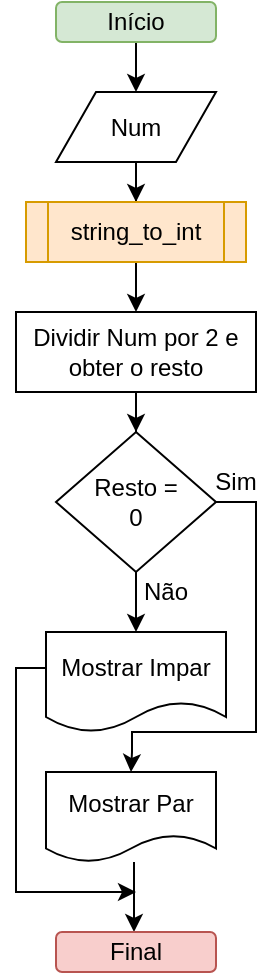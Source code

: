 <mxfile version="15.2.7" type="device"><diagram id="C5RBs43oDa-KdzZeNtuy" name="Page-1"><mxGraphModel dx="262" dy="158" grid="1" gridSize="10" guides="1" tooltips="1" connect="1" arrows="1" fold="1" page="1" pageScale="1" pageWidth="827" pageHeight="1169" math="0" shadow="0"><root><mxCell id="WIyWlLk6GJQsqaUBKTNV-0"/><mxCell id="WIyWlLk6GJQsqaUBKTNV-1" parent="WIyWlLk6GJQsqaUBKTNV-0"/><mxCell id="KaQUiYCj82W33JHEj3v_-2" value="" style="edgeStyle=orthogonalEdgeStyle;rounded=0;orthogonalLoop=1;jettySize=auto;html=1;entryX=0.5;entryY=0;entryDx=0;entryDy=0;" parent="WIyWlLk6GJQsqaUBKTNV-1" source="KaQUiYCj82W33JHEj3v_-0" target="UEwDabjD6xmM9QcQBK79-0" edge="1"><mxGeometry relative="1" as="geometry"><mxPoint x="80" y="62.72" as="targetPoint"/></mxGeometry></mxCell><mxCell id="KaQUiYCj82W33JHEj3v_-0" value="Início" style="rounded=1;whiteSpace=wrap;html=1;fillColor=#d5e8d4;strokeColor=#82b366;" parent="WIyWlLk6GJQsqaUBKTNV-1" vertex="1"><mxGeometry x="40" y="15" width="80" height="20" as="geometry"/></mxCell><mxCell id="UEwDabjD6xmM9QcQBK79-2" style="edgeStyle=orthogonalEdgeStyle;rounded=0;orthogonalLoop=1;jettySize=auto;html=1;entryX=0.5;entryY=0;entryDx=0;entryDy=0;" edge="1" parent="WIyWlLk6GJQsqaUBKTNV-1" source="UEwDabjD6xmM9QcQBK79-0" target="UEwDabjD6xmM9QcQBK79-1"><mxGeometry relative="1" as="geometry"/></mxCell><mxCell id="UEwDabjD6xmM9QcQBK79-0" value="Num" style="shape=parallelogram;perimeter=parallelogramPerimeter;whiteSpace=wrap;html=1;fixedSize=1;" vertex="1" parent="WIyWlLk6GJQsqaUBKTNV-1"><mxGeometry x="40" y="60" width="80" height="35" as="geometry"/></mxCell><mxCell id="UEwDabjD6xmM9QcQBK79-4" value="" style="edgeStyle=orthogonalEdgeStyle;rounded=0;orthogonalLoop=1;jettySize=auto;html=1;" edge="1" parent="WIyWlLk6GJQsqaUBKTNV-1" source="UEwDabjD6xmM9QcQBK79-1" target="UEwDabjD6xmM9QcQBK79-3"><mxGeometry relative="1" as="geometry"/></mxCell><mxCell id="UEwDabjD6xmM9QcQBK79-1" value="string_to_int" style="shape=process;whiteSpace=wrap;html=1;backgroundOutline=1;fillColor=#ffe6cc;strokeColor=#d79b00;" vertex="1" parent="WIyWlLk6GJQsqaUBKTNV-1"><mxGeometry x="25" y="115" width="110" height="30" as="geometry"/></mxCell><mxCell id="UEwDabjD6xmM9QcQBK79-6" value="" style="edgeStyle=orthogonalEdgeStyle;rounded=0;orthogonalLoop=1;jettySize=auto;html=1;" edge="1" parent="WIyWlLk6GJQsqaUBKTNV-1" source="UEwDabjD6xmM9QcQBK79-3" target="UEwDabjD6xmM9QcQBK79-5"><mxGeometry relative="1" as="geometry"/></mxCell><mxCell id="UEwDabjD6xmM9QcQBK79-3" value="Dividir Num por 2 e obter o resto" style="whiteSpace=wrap;html=1;" vertex="1" parent="WIyWlLk6GJQsqaUBKTNV-1"><mxGeometry x="20" y="170" width="120" height="40" as="geometry"/></mxCell><mxCell id="UEwDabjD6xmM9QcQBK79-8" value="" style="edgeStyle=orthogonalEdgeStyle;rounded=0;orthogonalLoop=1;jettySize=auto;html=1;" edge="1" parent="WIyWlLk6GJQsqaUBKTNV-1" source="UEwDabjD6xmM9QcQBK79-5" target="UEwDabjD6xmM9QcQBK79-7"><mxGeometry relative="1" as="geometry"/></mxCell><mxCell id="UEwDabjD6xmM9QcQBK79-10" value="" style="edgeStyle=orthogonalEdgeStyle;rounded=0;orthogonalLoop=1;jettySize=auto;html=1;entryX=0.5;entryY=0;entryDx=0;entryDy=0;" edge="1" parent="WIyWlLk6GJQsqaUBKTNV-1" source="UEwDabjD6xmM9QcQBK79-5" target="UEwDabjD6xmM9QcQBK79-9"><mxGeometry relative="1" as="geometry"><Array as="points"><mxPoint x="140" y="265"/><mxPoint x="140" y="380"/><mxPoint x="78" y="380"/><mxPoint x="78" y="390"/><mxPoint x="78" y="390"/></Array></mxGeometry></mxCell><mxCell id="UEwDabjD6xmM9QcQBK79-5" value="Resto =&lt;br&gt;0" style="rhombus;whiteSpace=wrap;html=1;" vertex="1" parent="WIyWlLk6GJQsqaUBKTNV-1"><mxGeometry x="40" y="230" width="80" height="70" as="geometry"/></mxCell><mxCell id="UEwDabjD6xmM9QcQBK79-15" style="edgeStyle=orthogonalEdgeStyle;rounded=0;orthogonalLoop=1;jettySize=auto;html=1;" edge="1" parent="WIyWlLk6GJQsqaUBKTNV-1" source="UEwDabjD6xmM9QcQBK79-7"><mxGeometry relative="1" as="geometry"><mxPoint x="80" y="460" as="targetPoint"/><Array as="points"><mxPoint x="20" y="348"/><mxPoint x="20" y="460"/></Array></mxGeometry></mxCell><mxCell id="UEwDabjD6xmM9QcQBK79-7" value="Mostrar Impar" style="shape=document;whiteSpace=wrap;html=1;boundedLbl=1;" vertex="1" parent="WIyWlLk6GJQsqaUBKTNV-1"><mxGeometry x="35" y="330" width="90" height="50" as="geometry"/></mxCell><mxCell id="UEwDabjD6xmM9QcQBK79-13" style="edgeStyle=orthogonalEdgeStyle;rounded=0;orthogonalLoop=1;jettySize=auto;html=1;entryX=0.482;entryY=-0.01;entryDx=0;entryDy=0;entryPerimeter=0;" edge="1" parent="WIyWlLk6GJQsqaUBKTNV-1" source="UEwDabjD6xmM9QcQBK79-9" target="UEwDabjD6xmM9QcQBK79-12"><mxGeometry relative="1" as="geometry"><Array as="points"><mxPoint x="79" y="480"/><mxPoint x="79" y="480"/></Array></mxGeometry></mxCell><mxCell id="UEwDabjD6xmM9QcQBK79-9" value="Mostrar Par" style="shape=document;whiteSpace=wrap;html=1;boundedLbl=1;" vertex="1" parent="WIyWlLk6GJQsqaUBKTNV-1"><mxGeometry x="35" y="400" width="85" height="45" as="geometry"/></mxCell><mxCell id="UEwDabjD6xmM9QcQBK79-12" value="Final" style="rounded=1;whiteSpace=wrap;html=1;fillColor=#f8cecc;strokeColor=#b85450;" vertex="1" parent="WIyWlLk6GJQsqaUBKTNV-1"><mxGeometry x="40" y="480" width="80" height="20" as="geometry"/></mxCell><mxCell id="UEwDabjD6xmM9QcQBK79-16" value="Sim" style="text;html=1;strokeColor=none;fillColor=none;align=center;verticalAlign=middle;whiteSpace=wrap;rounded=0;" vertex="1" parent="WIyWlLk6GJQsqaUBKTNV-1"><mxGeometry x="110" y="240" width="40" height="30" as="geometry"/></mxCell><mxCell id="UEwDabjD6xmM9QcQBK79-17" value="Não" style="text;html=1;strokeColor=none;fillColor=none;align=center;verticalAlign=middle;whiteSpace=wrap;rounded=0;" vertex="1" parent="WIyWlLk6GJQsqaUBKTNV-1"><mxGeometry x="70" y="300" width="50" height="20" as="geometry"/></mxCell></root></mxGraphModel></diagram></mxfile>